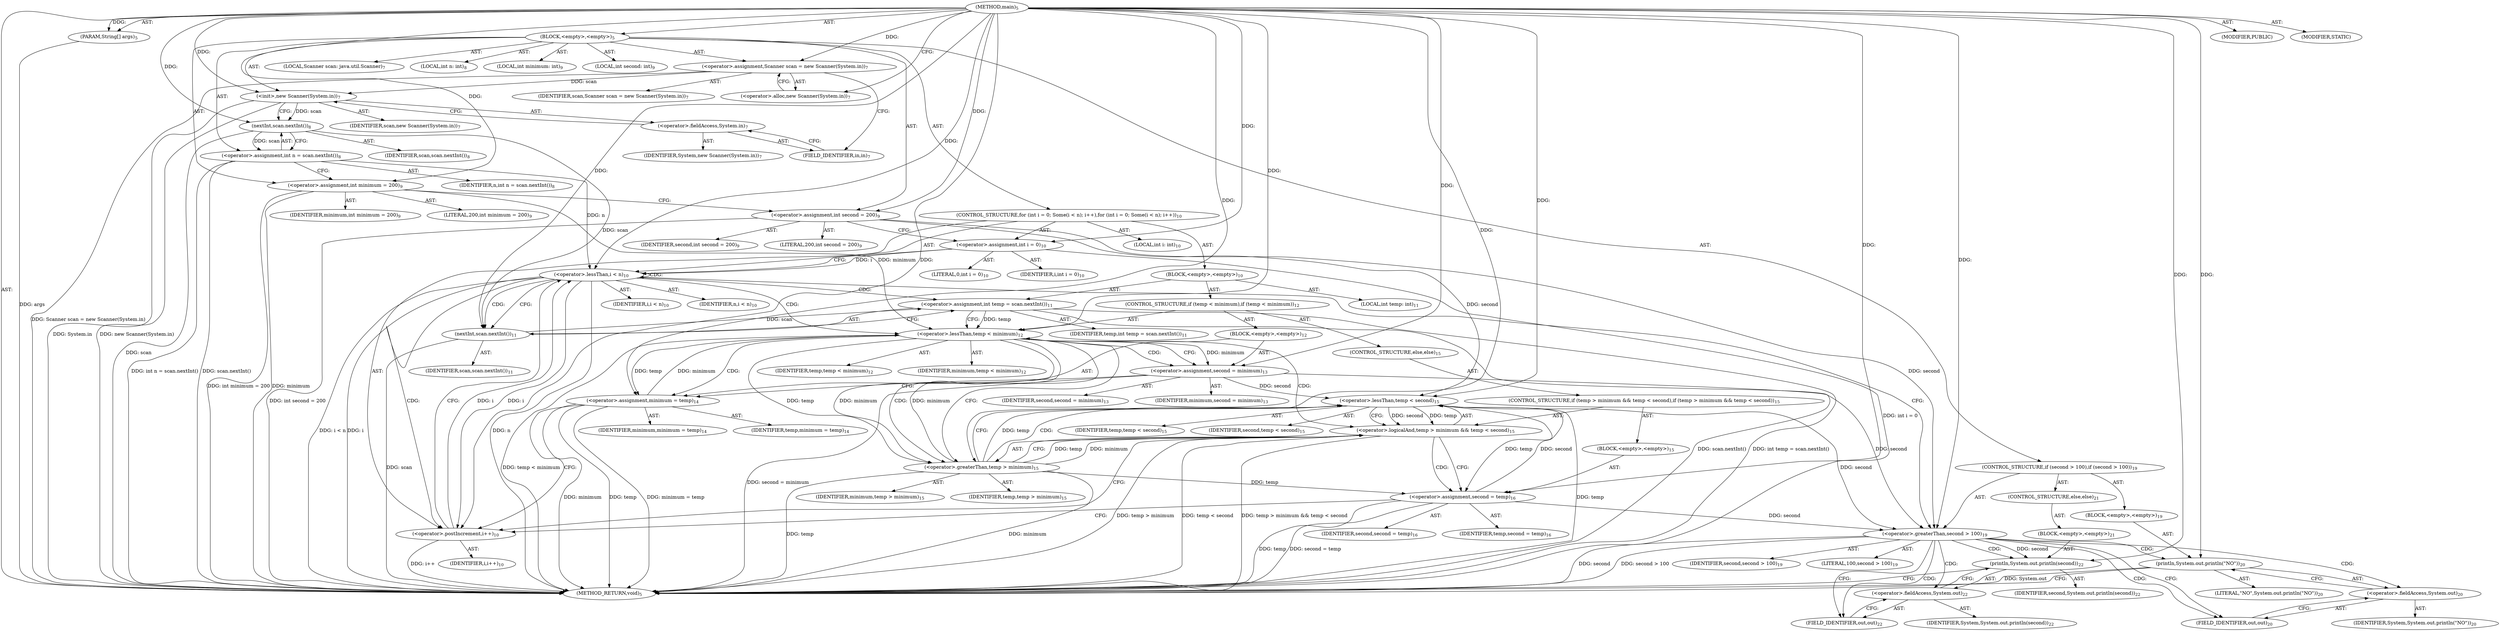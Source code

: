 digraph "main" {  
"19" [label = <(METHOD,main)<SUB>5</SUB>> ]
"20" [label = <(PARAM,String[] args)<SUB>5</SUB>> ]
"21" [label = <(BLOCK,&lt;empty&gt;,&lt;empty&gt;)<SUB>5</SUB>> ]
"4" [label = <(LOCAL,Scanner scan: java.util.Scanner)<SUB>7</SUB>> ]
"22" [label = <(&lt;operator&gt;.assignment,Scanner scan = new Scanner(System.in))<SUB>7</SUB>> ]
"23" [label = <(IDENTIFIER,scan,Scanner scan = new Scanner(System.in))<SUB>7</SUB>> ]
"24" [label = <(&lt;operator&gt;.alloc,new Scanner(System.in))<SUB>7</SUB>> ]
"25" [label = <(&lt;init&gt;,new Scanner(System.in))<SUB>7</SUB>> ]
"3" [label = <(IDENTIFIER,scan,new Scanner(System.in))<SUB>7</SUB>> ]
"26" [label = <(&lt;operator&gt;.fieldAccess,System.in)<SUB>7</SUB>> ]
"27" [label = <(IDENTIFIER,System,new Scanner(System.in))<SUB>7</SUB>> ]
"28" [label = <(FIELD_IDENTIFIER,in,in)<SUB>7</SUB>> ]
"29" [label = <(LOCAL,int n: int)<SUB>8</SUB>> ]
"30" [label = <(&lt;operator&gt;.assignment,int n = scan.nextInt())<SUB>8</SUB>> ]
"31" [label = <(IDENTIFIER,n,int n = scan.nextInt())<SUB>8</SUB>> ]
"32" [label = <(nextInt,scan.nextInt())<SUB>8</SUB>> ]
"33" [label = <(IDENTIFIER,scan,scan.nextInt())<SUB>8</SUB>> ]
"34" [label = <(LOCAL,int minimum: int)<SUB>9</SUB>> ]
"35" [label = <(LOCAL,int second: int)<SUB>9</SUB>> ]
"36" [label = <(&lt;operator&gt;.assignment,int minimum = 200)<SUB>9</SUB>> ]
"37" [label = <(IDENTIFIER,minimum,int minimum = 200)<SUB>9</SUB>> ]
"38" [label = <(LITERAL,200,int minimum = 200)<SUB>9</SUB>> ]
"39" [label = <(&lt;operator&gt;.assignment,int second = 200)<SUB>9</SUB>> ]
"40" [label = <(IDENTIFIER,second,int second = 200)<SUB>9</SUB>> ]
"41" [label = <(LITERAL,200,int second = 200)<SUB>9</SUB>> ]
"42" [label = <(CONTROL_STRUCTURE,for (int i = 0; Some(i &lt; n); i++),for (int i = 0; Some(i &lt; n); i++))<SUB>10</SUB>> ]
"43" [label = <(LOCAL,int i: int)<SUB>10</SUB>> ]
"44" [label = <(&lt;operator&gt;.assignment,int i = 0)<SUB>10</SUB>> ]
"45" [label = <(IDENTIFIER,i,int i = 0)<SUB>10</SUB>> ]
"46" [label = <(LITERAL,0,int i = 0)<SUB>10</SUB>> ]
"47" [label = <(&lt;operator&gt;.lessThan,i &lt; n)<SUB>10</SUB>> ]
"48" [label = <(IDENTIFIER,i,i &lt; n)<SUB>10</SUB>> ]
"49" [label = <(IDENTIFIER,n,i &lt; n)<SUB>10</SUB>> ]
"50" [label = <(&lt;operator&gt;.postIncrement,i++)<SUB>10</SUB>> ]
"51" [label = <(IDENTIFIER,i,i++)<SUB>10</SUB>> ]
"52" [label = <(BLOCK,&lt;empty&gt;,&lt;empty&gt;)<SUB>10</SUB>> ]
"53" [label = <(LOCAL,int temp: int)<SUB>11</SUB>> ]
"54" [label = <(&lt;operator&gt;.assignment,int temp = scan.nextInt())<SUB>11</SUB>> ]
"55" [label = <(IDENTIFIER,temp,int temp = scan.nextInt())<SUB>11</SUB>> ]
"56" [label = <(nextInt,scan.nextInt())<SUB>11</SUB>> ]
"57" [label = <(IDENTIFIER,scan,scan.nextInt())<SUB>11</SUB>> ]
"58" [label = <(CONTROL_STRUCTURE,if (temp &lt; minimum),if (temp &lt; minimum))<SUB>12</SUB>> ]
"59" [label = <(&lt;operator&gt;.lessThan,temp &lt; minimum)<SUB>12</SUB>> ]
"60" [label = <(IDENTIFIER,temp,temp &lt; minimum)<SUB>12</SUB>> ]
"61" [label = <(IDENTIFIER,minimum,temp &lt; minimum)<SUB>12</SUB>> ]
"62" [label = <(BLOCK,&lt;empty&gt;,&lt;empty&gt;)<SUB>12</SUB>> ]
"63" [label = <(&lt;operator&gt;.assignment,second = minimum)<SUB>13</SUB>> ]
"64" [label = <(IDENTIFIER,second,second = minimum)<SUB>13</SUB>> ]
"65" [label = <(IDENTIFIER,minimum,second = minimum)<SUB>13</SUB>> ]
"66" [label = <(&lt;operator&gt;.assignment,minimum = temp)<SUB>14</SUB>> ]
"67" [label = <(IDENTIFIER,minimum,minimum = temp)<SUB>14</SUB>> ]
"68" [label = <(IDENTIFIER,temp,minimum = temp)<SUB>14</SUB>> ]
"69" [label = <(CONTROL_STRUCTURE,else,else)<SUB>15</SUB>> ]
"70" [label = <(CONTROL_STRUCTURE,if (temp &gt; minimum &amp;&amp; temp &lt; second),if (temp &gt; minimum &amp;&amp; temp &lt; second))<SUB>15</SUB>> ]
"71" [label = <(&lt;operator&gt;.logicalAnd,temp &gt; minimum &amp;&amp; temp &lt; second)<SUB>15</SUB>> ]
"72" [label = <(&lt;operator&gt;.greaterThan,temp &gt; minimum)<SUB>15</SUB>> ]
"73" [label = <(IDENTIFIER,temp,temp &gt; minimum)<SUB>15</SUB>> ]
"74" [label = <(IDENTIFIER,minimum,temp &gt; minimum)<SUB>15</SUB>> ]
"75" [label = <(&lt;operator&gt;.lessThan,temp &lt; second)<SUB>15</SUB>> ]
"76" [label = <(IDENTIFIER,temp,temp &lt; second)<SUB>15</SUB>> ]
"77" [label = <(IDENTIFIER,second,temp &lt; second)<SUB>15</SUB>> ]
"78" [label = <(BLOCK,&lt;empty&gt;,&lt;empty&gt;)<SUB>15</SUB>> ]
"79" [label = <(&lt;operator&gt;.assignment,second = temp)<SUB>16</SUB>> ]
"80" [label = <(IDENTIFIER,second,second = temp)<SUB>16</SUB>> ]
"81" [label = <(IDENTIFIER,temp,second = temp)<SUB>16</SUB>> ]
"82" [label = <(CONTROL_STRUCTURE,if (second &gt; 100),if (second &gt; 100))<SUB>19</SUB>> ]
"83" [label = <(&lt;operator&gt;.greaterThan,second &gt; 100)<SUB>19</SUB>> ]
"84" [label = <(IDENTIFIER,second,second &gt; 100)<SUB>19</SUB>> ]
"85" [label = <(LITERAL,100,second &gt; 100)<SUB>19</SUB>> ]
"86" [label = <(BLOCK,&lt;empty&gt;,&lt;empty&gt;)<SUB>19</SUB>> ]
"87" [label = <(println,System.out.println(&quot;NO&quot;))<SUB>20</SUB>> ]
"88" [label = <(&lt;operator&gt;.fieldAccess,System.out)<SUB>20</SUB>> ]
"89" [label = <(IDENTIFIER,System,System.out.println(&quot;NO&quot;))<SUB>20</SUB>> ]
"90" [label = <(FIELD_IDENTIFIER,out,out)<SUB>20</SUB>> ]
"91" [label = <(LITERAL,&quot;NO&quot;,System.out.println(&quot;NO&quot;))<SUB>20</SUB>> ]
"92" [label = <(CONTROL_STRUCTURE,else,else)<SUB>21</SUB>> ]
"93" [label = <(BLOCK,&lt;empty&gt;,&lt;empty&gt;)<SUB>21</SUB>> ]
"94" [label = <(println,System.out.println(second))<SUB>22</SUB>> ]
"95" [label = <(&lt;operator&gt;.fieldAccess,System.out)<SUB>22</SUB>> ]
"96" [label = <(IDENTIFIER,System,System.out.println(second))<SUB>22</SUB>> ]
"97" [label = <(FIELD_IDENTIFIER,out,out)<SUB>22</SUB>> ]
"98" [label = <(IDENTIFIER,second,System.out.println(second))<SUB>22</SUB>> ]
"99" [label = <(MODIFIER,PUBLIC)> ]
"100" [label = <(MODIFIER,STATIC)> ]
"101" [label = <(METHOD_RETURN,void)<SUB>5</SUB>> ]
  "19" -> "20"  [ label = "AST: "] 
  "19" -> "21"  [ label = "AST: "] 
  "19" -> "99"  [ label = "AST: "] 
  "19" -> "100"  [ label = "AST: "] 
  "19" -> "101"  [ label = "AST: "] 
  "21" -> "4"  [ label = "AST: "] 
  "21" -> "22"  [ label = "AST: "] 
  "21" -> "25"  [ label = "AST: "] 
  "21" -> "29"  [ label = "AST: "] 
  "21" -> "30"  [ label = "AST: "] 
  "21" -> "34"  [ label = "AST: "] 
  "21" -> "35"  [ label = "AST: "] 
  "21" -> "36"  [ label = "AST: "] 
  "21" -> "39"  [ label = "AST: "] 
  "21" -> "42"  [ label = "AST: "] 
  "21" -> "82"  [ label = "AST: "] 
  "22" -> "23"  [ label = "AST: "] 
  "22" -> "24"  [ label = "AST: "] 
  "25" -> "3"  [ label = "AST: "] 
  "25" -> "26"  [ label = "AST: "] 
  "26" -> "27"  [ label = "AST: "] 
  "26" -> "28"  [ label = "AST: "] 
  "30" -> "31"  [ label = "AST: "] 
  "30" -> "32"  [ label = "AST: "] 
  "32" -> "33"  [ label = "AST: "] 
  "36" -> "37"  [ label = "AST: "] 
  "36" -> "38"  [ label = "AST: "] 
  "39" -> "40"  [ label = "AST: "] 
  "39" -> "41"  [ label = "AST: "] 
  "42" -> "43"  [ label = "AST: "] 
  "42" -> "44"  [ label = "AST: "] 
  "42" -> "47"  [ label = "AST: "] 
  "42" -> "50"  [ label = "AST: "] 
  "42" -> "52"  [ label = "AST: "] 
  "44" -> "45"  [ label = "AST: "] 
  "44" -> "46"  [ label = "AST: "] 
  "47" -> "48"  [ label = "AST: "] 
  "47" -> "49"  [ label = "AST: "] 
  "50" -> "51"  [ label = "AST: "] 
  "52" -> "53"  [ label = "AST: "] 
  "52" -> "54"  [ label = "AST: "] 
  "52" -> "58"  [ label = "AST: "] 
  "54" -> "55"  [ label = "AST: "] 
  "54" -> "56"  [ label = "AST: "] 
  "56" -> "57"  [ label = "AST: "] 
  "58" -> "59"  [ label = "AST: "] 
  "58" -> "62"  [ label = "AST: "] 
  "58" -> "69"  [ label = "AST: "] 
  "59" -> "60"  [ label = "AST: "] 
  "59" -> "61"  [ label = "AST: "] 
  "62" -> "63"  [ label = "AST: "] 
  "62" -> "66"  [ label = "AST: "] 
  "63" -> "64"  [ label = "AST: "] 
  "63" -> "65"  [ label = "AST: "] 
  "66" -> "67"  [ label = "AST: "] 
  "66" -> "68"  [ label = "AST: "] 
  "69" -> "70"  [ label = "AST: "] 
  "70" -> "71"  [ label = "AST: "] 
  "70" -> "78"  [ label = "AST: "] 
  "71" -> "72"  [ label = "AST: "] 
  "71" -> "75"  [ label = "AST: "] 
  "72" -> "73"  [ label = "AST: "] 
  "72" -> "74"  [ label = "AST: "] 
  "75" -> "76"  [ label = "AST: "] 
  "75" -> "77"  [ label = "AST: "] 
  "78" -> "79"  [ label = "AST: "] 
  "79" -> "80"  [ label = "AST: "] 
  "79" -> "81"  [ label = "AST: "] 
  "82" -> "83"  [ label = "AST: "] 
  "82" -> "86"  [ label = "AST: "] 
  "82" -> "92"  [ label = "AST: "] 
  "83" -> "84"  [ label = "AST: "] 
  "83" -> "85"  [ label = "AST: "] 
  "86" -> "87"  [ label = "AST: "] 
  "87" -> "88"  [ label = "AST: "] 
  "87" -> "91"  [ label = "AST: "] 
  "88" -> "89"  [ label = "AST: "] 
  "88" -> "90"  [ label = "AST: "] 
  "92" -> "93"  [ label = "AST: "] 
  "93" -> "94"  [ label = "AST: "] 
  "94" -> "95"  [ label = "AST: "] 
  "94" -> "98"  [ label = "AST: "] 
  "95" -> "96"  [ label = "AST: "] 
  "95" -> "97"  [ label = "AST: "] 
  "22" -> "28"  [ label = "CFG: "] 
  "25" -> "32"  [ label = "CFG: "] 
  "30" -> "36"  [ label = "CFG: "] 
  "36" -> "39"  [ label = "CFG: "] 
  "39" -> "44"  [ label = "CFG: "] 
  "24" -> "22"  [ label = "CFG: "] 
  "26" -> "25"  [ label = "CFG: "] 
  "32" -> "30"  [ label = "CFG: "] 
  "44" -> "47"  [ label = "CFG: "] 
  "47" -> "56"  [ label = "CFG: "] 
  "47" -> "83"  [ label = "CFG: "] 
  "50" -> "47"  [ label = "CFG: "] 
  "83" -> "90"  [ label = "CFG: "] 
  "83" -> "97"  [ label = "CFG: "] 
  "28" -> "26"  [ label = "CFG: "] 
  "54" -> "59"  [ label = "CFG: "] 
  "87" -> "101"  [ label = "CFG: "] 
  "56" -> "54"  [ label = "CFG: "] 
  "59" -> "63"  [ label = "CFG: "] 
  "59" -> "72"  [ label = "CFG: "] 
  "88" -> "87"  [ label = "CFG: "] 
  "94" -> "101"  [ label = "CFG: "] 
  "63" -> "66"  [ label = "CFG: "] 
  "66" -> "50"  [ label = "CFG: "] 
  "90" -> "88"  [ label = "CFG: "] 
  "95" -> "94"  [ label = "CFG: "] 
  "71" -> "79"  [ label = "CFG: "] 
  "71" -> "50"  [ label = "CFG: "] 
  "97" -> "95"  [ label = "CFG: "] 
  "72" -> "71"  [ label = "CFG: "] 
  "72" -> "75"  [ label = "CFG: "] 
  "75" -> "71"  [ label = "CFG: "] 
  "79" -> "50"  [ label = "CFG: "] 
  "19" -> "24"  [ label = "CFG: "] 
  "20" -> "101"  [ label = "DDG: args"] 
  "22" -> "101"  [ label = "DDG: Scanner scan = new Scanner(System.in)"] 
  "25" -> "101"  [ label = "DDG: System.in"] 
  "25" -> "101"  [ label = "DDG: new Scanner(System.in)"] 
  "32" -> "101"  [ label = "DDG: scan"] 
  "30" -> "101"  [ label = "DDG: scan.nextInt()"] 
  "30" -> "101"  [ label = "DDG: int n = scan.nextInt()"] 
  "36" -> "101"  [ label = "DDG: minimum"] 
  "36" -> "101"  [ label = "DDG: int minimum = 200"] 
  "39" -> "101"  [ label = "DDG: int second = 200"] 
  "44" -> "101"  [ label = "DDG: int i = 0"] 
  "47" -> "101"  [ label = "DDG: i"] 
  "47" -> "101"  [ label = "DDG: n"] 
  "47" -> "101"  [ label = "DDG: i &lt; n"] 
  "83" -> "101"  [ label = "DDG: second"] 
  "83" -> "101"  [ label = "DDG: second &gt; 100"] 
  "87" -> "101"  [ label = "DDG: System.out"] 
  "56" -> "101"  [ label = "DDG: scan"] 
  "54" -> "101"  [ label = "DDG: scan.nextInt()"] 
  "54" -> "101"  [ label = "DDG: int temp = scan.nextInt()"] 
  "59" -> "101"  [ label = "DDG: temp &lt; minimum"] 
  "72" -> "101"  [ label = "DDG: temp"] 
  "72" -> "101"  [ label = "DDG: minimum"] 
  "71" -> "101"  [ label = "DDG: temp &gt; minimum"] 
  "75" -> "101"  [ label = "DDG: temp"] 
  "71" -> "101"  [ label = "DDG: temp &lt; second"] 
  "71" -> "101"  [ label = "DDG: temp &gt; minimum &amp;&amp; temp &lt; second"] 
  "79" -> "101"  [ label = "DDG: temp"] 
  "79" -> "101"  [ label = "DDG: second = temp"] 
  "63" -> "101"  [ label = "DDG: second = minimum"] 
  "66" -> "101"  [ label = "DDG: minimum"] 
  "66" -> "101"  [ label = "DDG: temp"] 
  "66" -> "101"  [ label = "DDG: minimum = temp"] 
  "50" -> "101"  [ label = "DDG: i++"] 
  "19" -> "20"  [ label = "DDG: "] 
  "19" -> "22"  [ label = "DDG: "] 
  "32" -> "30"  [ label = "DDG: scan"] 
  "19" -> "36"  [ label = "DDG: "] 
  "19" -> "39"  [ label = "DDG: "] 
  "22" -> "25"  [ label = "DDG: scan"] 
  "19" -> "25"  [ label = "DDG: "] 
  "19" -> "44"  [ label = "DDG: "] 
  "25" -> "32"  [ label = "DDG: scan"] 
  "19" -> "32"  [ label = "DDG: "] 
  "44" -> "47"  [ label = "DDG: i"] 
  "50" -> "47"  [ label = "DDG: i"] 
  "19" -> "47"  [ label = "DDG: "] 
  "30" -> "47"  [ label = "DDG: n"] 
  "47" -> "50"  [ label = "DDG: i"] 
  "19" -> "50"  [ label = "DDG: "] 
  "56" -> "54"  [ label = "DDG: scan"] 
  "39" -> "83"  [ label = "DDG: second"] 
  "75" -> "83"  [ label = "DDG: second"] 
  "79" -> "83"  [ label = "DDG: second"] 
  "63" -> "83"  [ label = "DDG: second"] 
  "19" -> "83"  [ label = "DDG: "] 
  "19" -> "87"  [ label = "DDG: "] 
  "32" -> "56"  [ label = "DDG: scan"] 
  "19" -> "56"  [ label = "DDG: "] 
  "54" -> "59"  [ label = "DDG: temp"] 
  "19" -> "59"  [ label = "DDG: "] 
  "36" -> "59"  [ label = "DDG: minimum"] 
  "72" -> "59"  [ label = "DDG: minimum"] 
  "66" -> "59"  [ label = "DDG: minimum"] 
  "59" -> "63"  [ label = "DDG: minimum"] 
  "19" -> "63"  [ label = "DDG: "] 
  "59" -> "66"  [ label = "DDG: temp"] 
  "19" -> "66"  [ label = "DDG: "] 
  "83" -> "94"  [ label = "DDG: second"] 
  "19" -> "94"  [ label = "DDG: "] 
  "72" -> "71"  [ label = "DDG: temp"] 
  "72" -> "71"  [ label = "DDG: minimum"] 
  "75" -> "71"  [ label = "DDG: temp"] 
  "75" -> "71"  [ label = "DDG: second"] 
  "72" -> "79"  [ label = "DDG: temp"] 
  "75" -> "79"  [ label = "DDG: temp"] 
  "19" -> "79"  [ label = "DDG: "] 
  "59" -> "72"  [ label = "DDG: temp"] 
  "19" -> "72"  [ label = "DDG: "] 
  "59" -> "72"  [ label = "DDG: minimum"] 
  "72" -> "75"  [ label = "DDG: temp"] 
  "19" -> "75"  [ label = "DDG: "] 
  "39" -> "75"  [ label = "DDG: second"] 
  "79" -> "75"  [ label = "DDG: second"] 
  "63" -> "75"  [ label = "DDG: second"] 
  "47" -> "47"  [ label = "CDG: "] 
  "47" -> "56"  [ label = "CDG: "] 
  "47" -> "50"  [ label = "CDG: "] 
  "47" -> "59"  [ label = "CDG: "] 
  "47" -> "54"  [ label = "CDG: "] 
  "83" -> "94"  [ label = "CDG: "] 
  "83" -> "88"  [ label = "CDG: "] 
  "83" -> "95"  [ label = "CDG: "] 
  "83" -> "87"  [ label = "CDG: "] 
  "83" -> "97"  [ label = "CDG: "] 
  "83" -> "90"  [ label = "CDG: "] 
  "59" -> "66"  [ label = "CDG: "] 
  "59" -> "71"  [ label = "CDG: "] 
  "59" -> "72"  [ label = "CDG: "] 
  "59" -> "63"  [ label = "CDG: "] 
  "71" -> "79"  [ label = "CDG: "] 
  "72" -> "75"  [ label = "CDG: "] 
}
